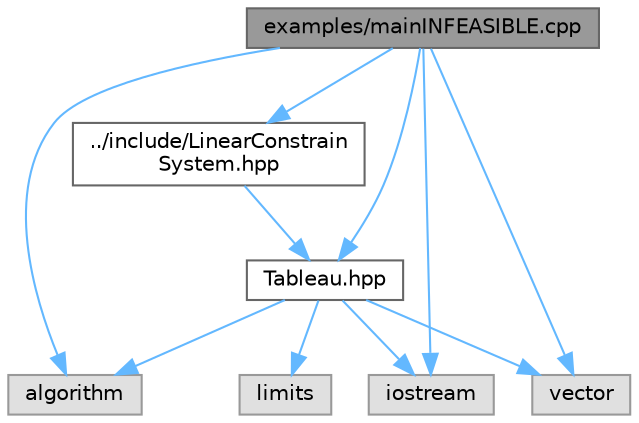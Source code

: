 digraph "examples/mainINFEASIBLE.cpp"
{
 // LATEX_PDF_SIZE
  bgcolor="transparent";
  edge [fontname=Helvetica,fontsize=10,labelfontname=Helvetica,labelfontsize=10];
  node [fontname=Helvetica,fontsize=10,shape=box,height=0.2,width=0.4];
  Node1 [label="examples/mainINFEASIBLE.cpp",height=0.2,width=0.4,color="gray40", fillcolor="grey60", style="filled", fontcolor="black",tooltip=" "];
  Node1 -> Node2 [color="steelblue1",style="solid"];
  Node2 [label="algorithm",height=0.2,width=0.4,color="grey60", fillcolor="#E0E0E0", style="filled",tooltip=" "];
  Node1 -> Node3 [color="steelblue1",style="solid"];
  Node3 [label="iostream",height=0.2,width=0.4,color="grey60", fillcolor="#E0E0E0", style="filled",tooltip=" "];
  Node1 -> Node4 [color="steelblue1",style="solid"];
  Node4 [label="vector",height=0.2,width=0.4,color="grey60", fillcolor="#E0E0E0", style="filled",tooltip=" "];
  Node1 -> Node5 [color="steelblue1",style="solid"];
  Node5 [label="../include/LinearConstrain\lSystem.hpp",height=0.2,width=0.4,color="grey40", fillcolor="white", style="filled",URL="$LinearConstrainSystem_8hpp.html",tooltip=" "];
  Node5 -> Node6 [color="steelblue1",style="solid"];
  Node6 [label="Tableau.hpp",height=0.2,width=0.4,color="grey40", fillcolor="white", style="filled",URL="$Tableau_8hpp.html",tooltip=" "];
  Node6 -> Node2 [color="steelblue1",style="solid"];
  Node6 -> Node3 [color="steelblue1",style="solid"];
  Node6 -> Node4 [color="steelblue1",style="solid"];
  Node6 -> Node7 [color="steelblue1",style="solid"];
  Node7 [label="limits",height=0.2,width=0.4,color="grey60", fillcolor="#E0E0E0", style="filled",tooltip=" "];
  Node1 -> Node6 [color="steelblue1",style="solid"];
}

